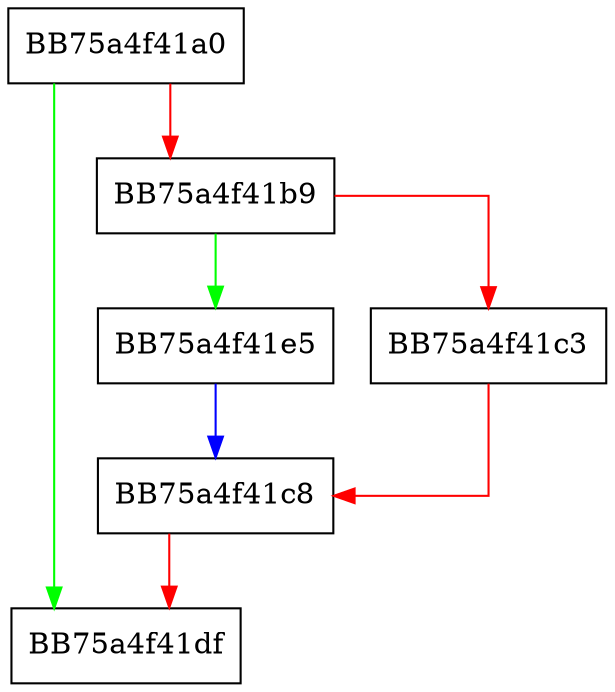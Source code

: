 digraph Close {
  node [shape="box"];
  graph [splines=ortho];
  BB75a4f41a0 -> BB75a4f41df [color="green"];
  BB75a4f41a0 -> BB75a4f41b9 [color="red"];
  BB75a4f41b9 -> BB75a4f41e5 [color="green"];
  BB75a4f41b9 -> BB75a4f41c3 [color="red"];
  BB75a4f41c3 -> BB75a4f41c8 [color="red"];
  BB75a4f41c8 -> BB75a4f41df [color="red"];
  BB75a4f41e5 -> BB75a4f41c8 [color="blue"];
}